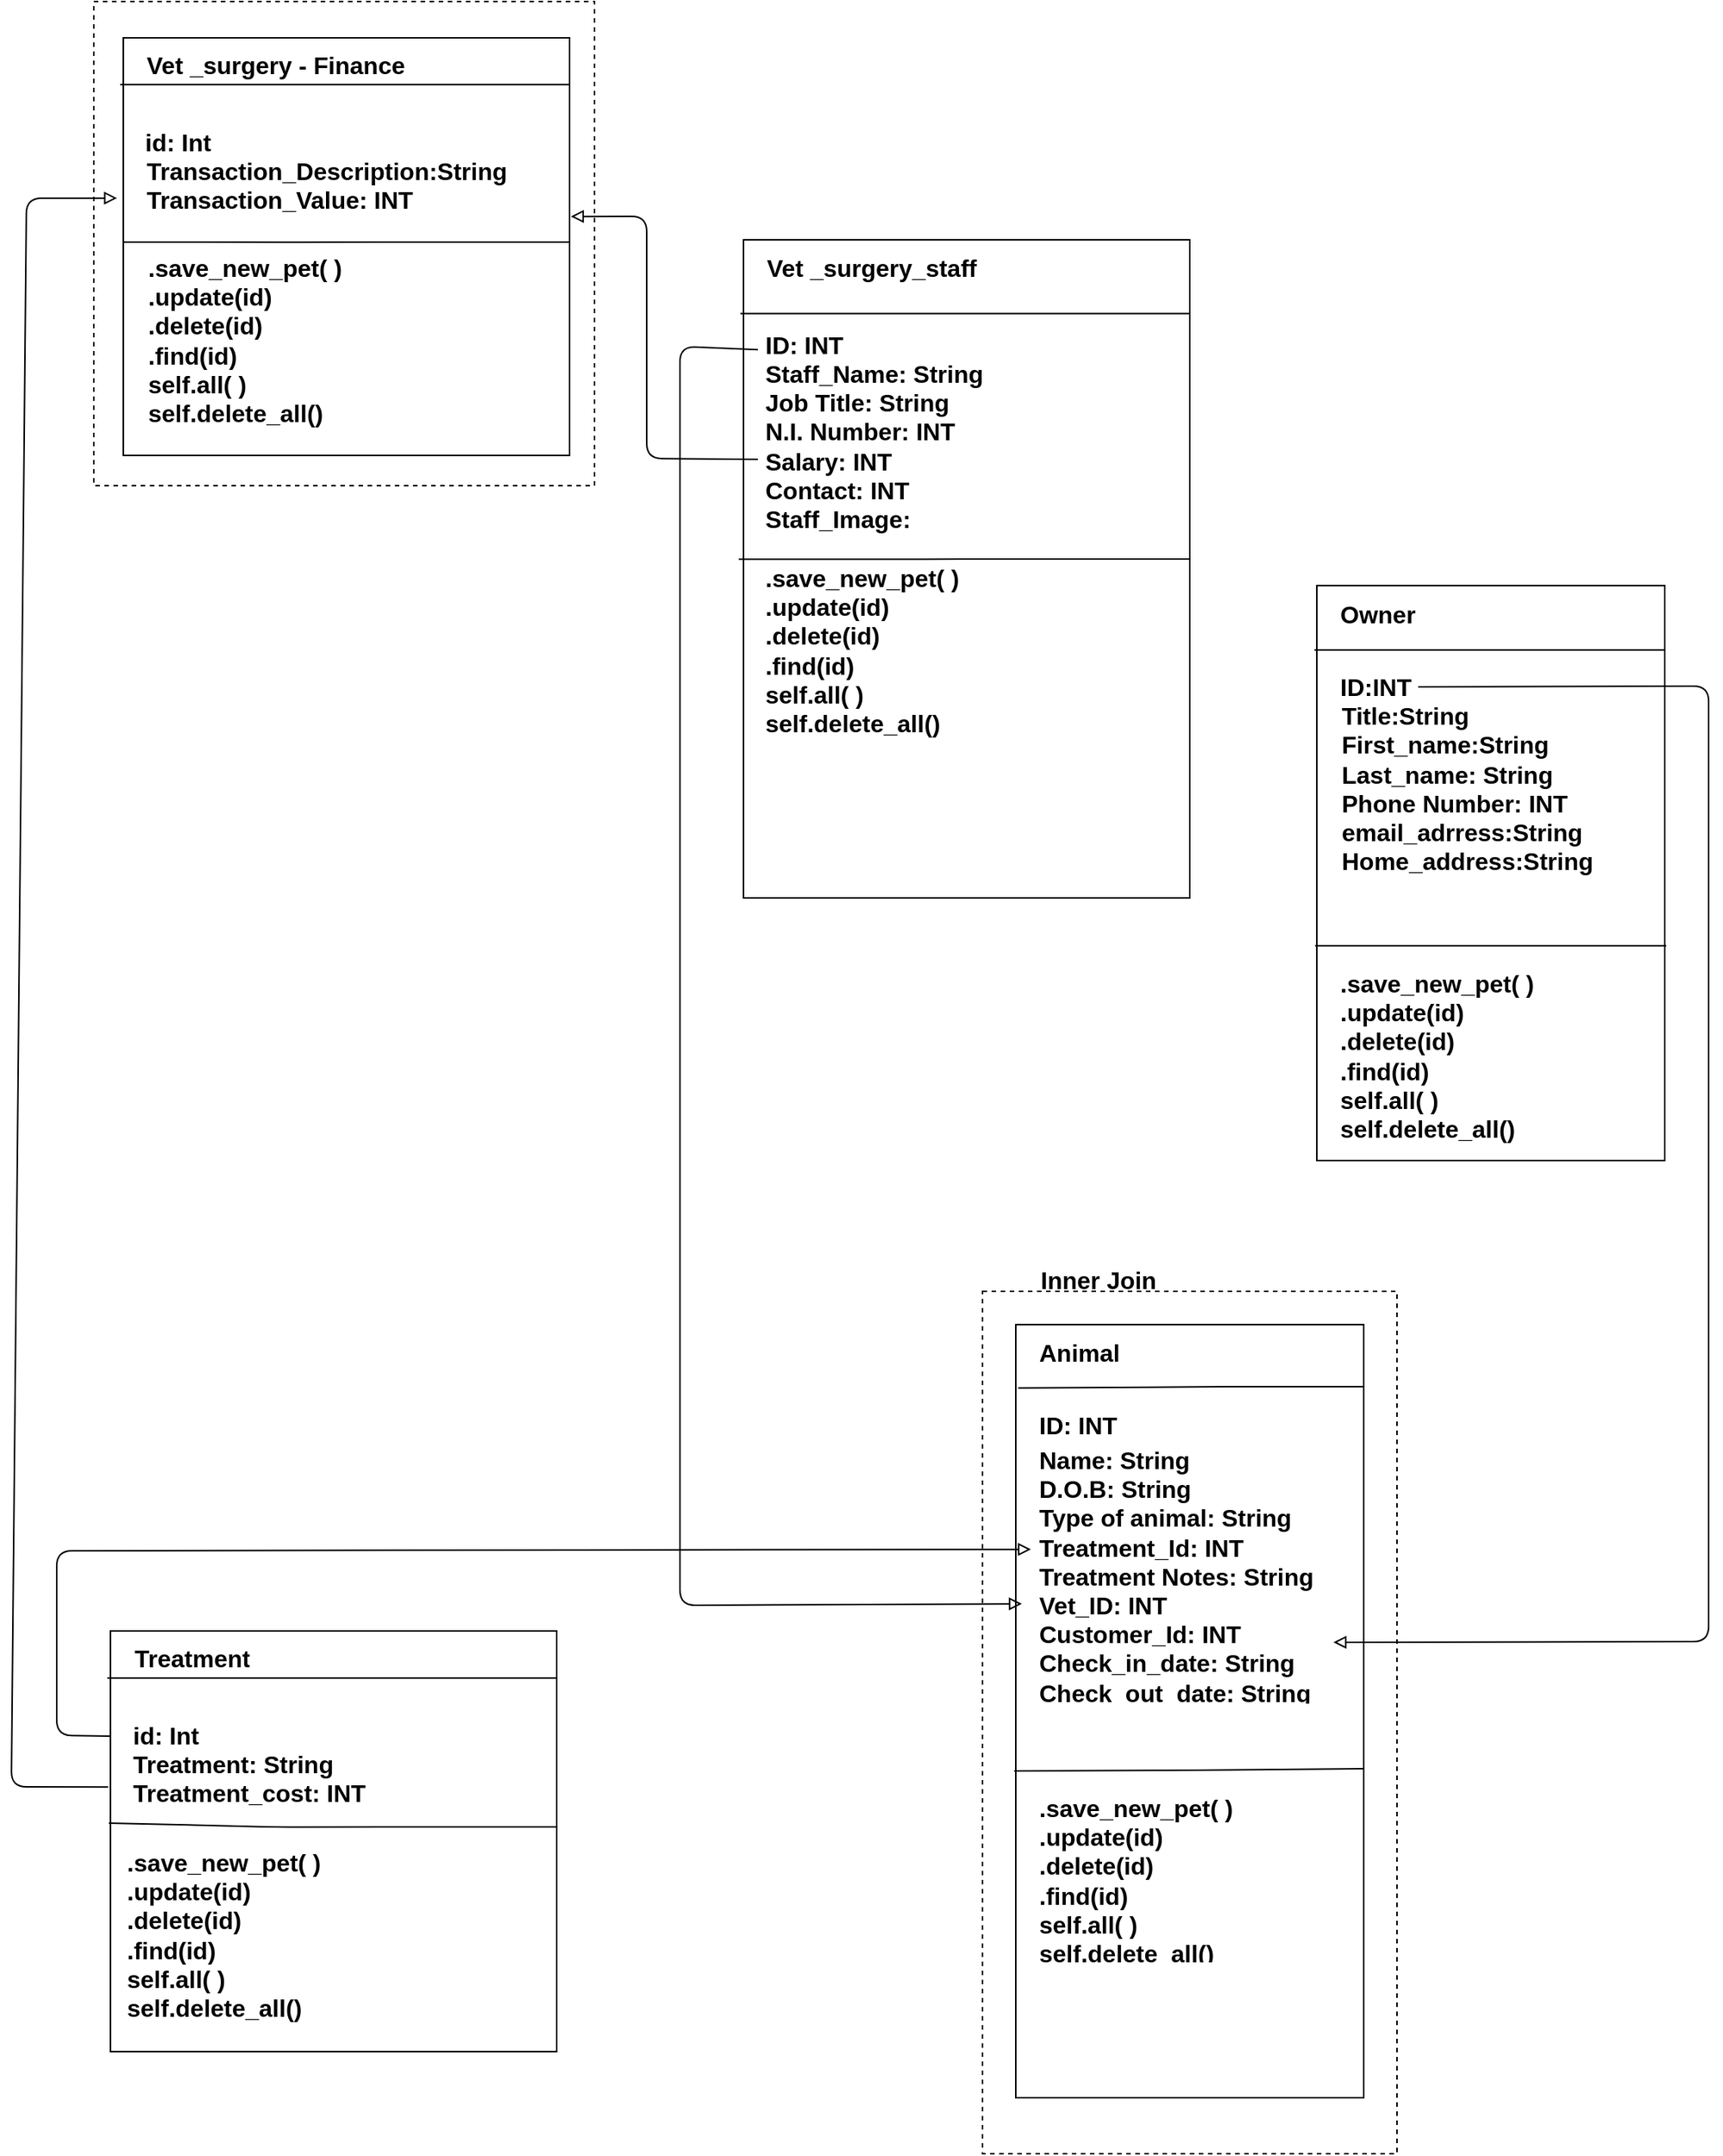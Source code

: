 <mxfile version="10.6.5" type="github"><diagram id="XCgUu8U2IO9fywOfpuGp" name="Page-1"><mxGraphModel dx="892" dy="664" grid="1" gridSize="10" guides="1" tooltips="1" connect="1" arrows="1" fold="1" page="1" pageScale="2" pageWidth="827" pageHeight="1169" math="0" shadow="0"><root><mxCell id="0"/><mxCell id="1" parent="0"/><mxCell id="_DHkSWLqKMgMGic8Y6Iu-29" value="" style="rounded=0;whiteSpace=wrap;html=1;fillColor=none;dashed=1;" parent="1" vertex="1"><mxGeometry x="907.5" y="1272.5" width="274" height="570" as="geometry"/></mxCell><mxCell id="_DHkSWLqKMgMGic8Y6Iu-2" value="" style="rounded=0;whiteSpace=wrap;html=1;fontSize=22;" parent="1" vertex="1"><mxGeometry x="929.5" y="1294.5" width="230" height="511" as="geometry"/></mxCell><mxCell id="_DHkSWLqKMgMGic8Y6Iu-3" value="&lt;b&gt;&lt;font style=&quot;font-size: 16px&quot;&gt;Animal&lt;/font&gt;&lt;/b&gt;" style="text;html=1;strokeColor=none;fillColor=none;spacing=5;spacingTop=-20;whiteSpace=wrap;overflow=hidden;rounded=0;fontSize=12;" parent="1" vertex="1"><mxGeometry x="939.5" y="1314.071" width="190" height="10" as="geometry"/></mxCell><mxCell id="_DHkSWLqKMgMGic8Y6Iu-4" value="&lt;font size=&quot;3&quot;&gt;&lt;b&gt;ID: INT&lt;br&gt;&lt;/b&gt;&lt;/font&gt;" style="text;html=1;strokeColor=none;fillColor=none;spacing=5;spacingTop=-20;whiteSpace=wrap;overflow=hidden;rounded=0;fontSize=12;" parent="1" vertex="1"><mxGeometry x="939.5" y="1362.071" width="190" height="10" as="geometry"/></mxCell><mxCell id="_DHkSWLqKMgMGic8Y6Iu-5" value="&lt;font size=&quot;3&quot;&gt;&lt;b&gt;Name: String&lt;br&gt;D.O.B: String&amp;nbsp;&lt;br&gt;Type of animal: String&lt;br&gt;Treatment_Id: INT&amp;nbsp;&lt;br&gt;Treatment Notes: String&lt;br&gt;Vet_ID: INT&lt;br&gt;Customer_Id: INT&lt;br&gt;Check_in_date: String&lt;br&gt;Check_out_date: String&lt;br&gt;&lt;br&gt;&lt;/b&gt;&lt;/font&gt;" style="text;html=1;strokeColor=none;fillColor=none;spacing=5;spacingTop=-20;whiteSpace=wrap;overflow=hidden;rounded=0;fontSize=12;" parent="1" vertex="1"><mxGeometry x="939.5" y="1384.5" width="200" height="160" as="geometry"/></mxCell><mxCell id="_DHkSWLqKMgMGic8Y6Iu-7" value="&lt;font size=&quot;3&quot;&gt;&lt;b&gt;.save_new_pet( )&amp;nbsp;&lt;br&gt;.update(id)&lt;br&gt;.delete(id)&amp;nbsp;&lt;br&gt;&lt;/b&gt;&lt;/font&gt;&lt;b&gt;&lt;font style=&quot;font-size: 16px&quot;&gt;.find(id)&amp;nbsp;&lt;/font&gt;&lt;/b&gt;&lt;font size=&quot;3&quot;&gt;&lt;b&gt;&lt;br&gt;self.all( )&lt;br&gt;self.delete_all()&lt;br&gt;&lt;br&gt;&lt;br&gt;&lt;/b&gt;&lt;/font&gt;" style="text;html=1;strokeColor=none;fillColor=none;spacing=5;spacingTop=-20;whiteSpace=wrap;overflow=hidden;rounded=0;fontSize=12;" parent="1" vertex="1"><mxGeometry x="939.5" y="1614.5" width="200" height="101" as="geometry"/></mxCell><mxCell id="_DHkSWLqKMgMGic8Y6Iu-10" value="" style="endArrow=none;html=1;fontSize=12;exitX=0.007;exitY=0.082;exitDx=0;exitDy=0;exitPerimeter=0;" parent="1" source="_DHkSWLqKMgMGic8Y6Iu-2" edge="1"><mxGeometry width="50" height="50" relative="1" as="geometry"><mxPoint x="929.5" y="1744.071" as="sourcePoint"/><mxPoint x="1159.5" y="1335.5" as="targetPoint"/><Array as="points"><mxPoint x="1078.5" y="1335.5"/></Array></mxGeometry></mxCell><mxCell id="_DHkSWLqKMgMGic8Y6Iu-11" value="" style="rounded=0;whiteSpace=wrap;html=1;fontSize=22;" parent="1" vertex="1"><mxGeometry x="749.5" y="577.5" width="295" height="435" as="geometry"/></mxCell><mxCell id="_DHkSWLqKMgMGic8Y6Iu-12" value="&lt;b&gt;&lt;font style=&quot;font-size: 16px&quot;&gt;Vet _surgery_staff&lt;/font&gt;&lt;/b&gt;" style="text;html=1;strokeColor=none;fillColor=none;spacing=5;spacingTop=-20;whiteSpace=wrap;overflow=hidden;rounded=0;fontSize=12;" parent="1" vertex="1"><mxGeometry x="760" y="596.571" width="190" height="10" as="geometry"/></mxCell><mxCell id="_DHkSWLqKMgMGic8Y6Iu-13" value="&lt;font size=&quot;3&quot;&gt;&lt;b&gt;ID: INT&amp;nbsp;&lt;br&gt;&lt;/b&gt;&lt;/font&gt;" style="text;html=1;strokeColor=none;fillColor=none;spacing=5;spacingTop=-20;whiteSpace=wrap;overflow=hidden;rounded=0;fontSize=12;" parent="1" vertex="1"><mxGeometry x="759" y="647.571" width="190" height="10" as="geometry"/></mxCell><mxCell id="_DHkSWLqKMgMGic8Y6Iu-14" value="&lt;font size=&quot;3&quot;&gt;&lt;b&gt;Staff_Name: String&lt;br&gt;Job&amp;nbsp;Title: String&amp;nbsp;&lt;br&gt;N.I. Number: INT&lt;br&gt;Salary: INT&amp;nbsp;&lt;br&gt;Contact: INT&lt;br&gt;Staff_Image:&amp;nbsp;&lt;br&gt;&lt;/b&gt;&lt;/font&gt;" style="text;html=1;strokeColor=none;fillColor=none;spacing=5;spacingTop=-20;whiteSpace=wrap;overflow=hidden;rounded=0;fontSize=12;" parent="1" vertex="1"><mxGeometry x="759" y="666.571" width="200" height="112" as="geometry"/></mxCell><mxCell id="_DHkSWLqKMgMGic8Y6Iu-15" value="&lt;font size=&quot;3&quot;&gt;&lt;b&gt;.save_new_pet( )&amp;nbsp;&lt;br&gt;.update(id)&lt;br&gt;.delete(id)&amp;nbsp;&lt;br&gt;&lt;/b&gt;&lt;/font&gt;&lt;b&gt;&lt;font style=&quot;font-size: 16px&quot;&gt;.find(id)&amp;nbsp;&lt;/font&gt;&lt;/b&gt;&lt;font size=&quot;3&quot;&gt;&lt;b&gt;&lt;br&gt;self.all( )&lt;br&gt;self.delete_all()&lt;br&gt;&lt;br&gt;&lt;/b&gt;&lt;/font&gt;" style="text;html=1;strokeColor=none;fillColor=none;spacing=5;spacingTop=-20;whiteSpace=wrap;overflow=hidden;rounded=0;fontSize=12;" parent="1" vertex="1"><mxGeometry x="759" y="801.5" width="284" height="155" as="geometry"/></mxCell><mxCell id="_DHkSWLqKMgMGic8Y6Iu-16" value="" style="endArrow=none;html=1;fontSize=12;exitX=-0.014;exitY=0.555;exitDx=0;exitDy=0;exitPerimeter=0;" parent="1" edge="1"><mxGeometry width="50" height="50" relative="1" as="geometry"><mxPoint x="746.357" y="788.571" as="sourcePoint"/><mxPoint x="1044.5" y="788.5" as="targetPoint"/><Array as="points"><mxPoint x="859" y="788.571"/></Array></mxGeometry></mxCell><mxCell id="_DHkSWLqKMgMGic8Y6Iu-17" value="" style="endArrow=none;html=1;fontSize=12;exitX=-0.007;exitY=0.112;exitDx=0;exitDy=0;exitPerimeter=0;entryX=0.999;entryY=0.112;entryDx=0;entryDy=0;entryPerimeter=0;" parent="1" source="_DHkSWLqKMgMGic8Y6Iu-11" target="_DHkSWLqKMgMGic8Y6Iu-11" edge="1"><mxGeometry width="50" height="50" relative="1" as="geometry"><mxPoint x="749" y="1026.571" as="sourcePoint"/><mxPoint x="799" y="976.571" as="targetPoint"/></mxGeometry></mxCell><mxCell id="_DHkSWLqKMgMGic8Y6Iu-19" value="" style="rounded=0;whiteSpace=wrap;html=1;fontSize=22;" parent="1" vertex="1"><mxGeometry x="1128.5" y="806.071" width="230" height="380" as="geometry"/></mxCell><mxCell id="_DHkSWLqKMgMGic8Y6Iu-20" value="&lt;b&gt;&lt;font style=&quot;font-size: 16px&quot;&gt;Owner&amp;nbsp;&lt;/font&gt;&lt;/b&gt;" style="text;html=1;strokeColor=none;fillColor=none;spacing=5;spacingTop=-20;whiteSpace=wrap;overflow=hidden;rounded=0;fontSize=12;" parent="1" vertex="1"><mxGeometry x="1138.5" y="826.071" width="190" height="10" as="geometry"/></mxCell><mxCell id="_DHkSWLqKMgMGic8Y6Iu-21" value="&lt;font size=&quot;3&quot;&gt;&lt;b&gt;ID:INT&lt;br&gt;&lt;/b&gt;&lt;/font&gt;" style="text;html=1;strokeColor=none;fillColor=none;spacing=5;spacingTop=-20;whiteSpace=wrap;overflow=hidden;rounded=0;fontSize=12;" parent="1" vertex="1"><mxGeometry x="1138.5" y="874.071" width="190" height="10" as="geometry"/></mxCell><mxCell id="_DHkSWLqKMgMGic8Y6Iu-22" value="&lt;font size=&quot;3&quot;&gt;&lt;b&gt;&lt;br&gt;Title:String&lt;br&gt;First_name:String&lt;br&gt;Last_name: String&lt;br&gt;Phone Number: INT&lt;br&gt;email_adrress:String&lt;br&gt;Home_address:String&lt;br&gt;&lt;/b&gt;&lt;/font&gt;" style="text;html=1;strokeColor=none;fillColor=none;spacing=5;spacingTop=-20;whiteSpace=wrap;overflow=hidden;rounded=0;fontSize=12;" parent="1" vertex="1"><mxGeometry x="1139.5" y="874" width="200" height="156" as="geometry"/></mxCell><mxCell id="_DHkSWLqKMgMGic8Y6Iu-23" value="&lt;font size=&quot;3&quot;&gt;&lt;b&gt;.save_new_pet( )&amp;nbsp;&lt;br&gt;.update(id)&lt;br&gt;.delete(id)&amp;nbsp;&lt;br&gt;&lt;/b&gt;&lt;/font&gt;&lt;b&gt;&lt;font style=&quot;font-size: 16px&quot;&gt;.find(id)&amp;nbsp;&lt;/font&gt;&lt;/b&gt;&lt;font size=&quot;3&quot;&gt;&lt;b&gt;&lt;br&gt;self.all( )&lt;br&gt;self.delete_all()&lt;br&gt;&lt;br&gt;&lt;br&gt;&lt;/b&gt;&lt;/font&gt;" style="text;html=1;strokeColor=none;fillColor=none;spacing=5;spacingTop=-20;whiteSpace=wrap;overflow=hidden;rounded=0;fontSize=12;" parent="1" vertex="1"><mxGeometry x="1138.5" y="1070.071" width="200" height="112" as="geometry"/></mxCell><mxCell id="_DHkSWLqKMgMGic8Y6Iu-24" value="" style="endArrow=none;html=1;fontSize=12;exitX=-0.007;exitY=0.616;exitDx=0;exitDy=0;exitPerimeter=0;" parent="1" edge="1"><mxGeometry width="50" height="50" relative="1" as="geometry"><mxPoint x="1127.357" y="1044.071" as="sourcePoint"/><mxPoint x="1359.5" y="1044.071" as="targetPoint"/><Array as="points"><mxPoint x="1238.5" y="1044.071"/></Array></mxGeometry></mxCell><mxCell id="_DHkSWLqKMgMGic8Y6Iu-25" value="" style="endArrow=none;html=1;fontSize=12;exitX=-0.007;exitY=0.112;exitDx=0;exitDy=0;exitPerimeter=0;entryX=0.999;entryY=0.112;entryDx=0;entryDy=0;entryPerimeter=0;" parent="1" source="_DHkSWLqKMgMGic8Y6Iu-19" target="_DHkSWLqKMgMGic8Y6Iu-19" edge="1"><mxGeometry width="50" height="50" relative="1" as="geometry"><mxPoint x="1128.5" y="1256.071" as="sourcePoint"/><mxPoint x="1178.5" y="1206.071" as="targetPoint"/></mxGeometry></mxCell><mxCell id="_DHkSWLqKMgMGic8Y6Iu-28" value="&lt;b&gt;&lt;font style=&quot;font-size: 16px&quot;&gt;Inner Join&lt;/font&gt;&lt;/b&gt;" style="text;html=1;strokeColor=none;fillColor=none;spacing=5;spacingTop=-20;whiteSpace=wrap;overflow=hidden;rounded=0;fontSize=12;" parent="1" vertex="1"><mxGeometry x="941" y="1265.571" width="190" height="10" as="geometry"/></mxCell><mxCell id="_DHkSWLqKMgMGic8Y6Iu-9" value="" style="endArrow=none;html=1;fontSize=12;entryX=1.001;entryY=0.41;entryDx=0;entryDy=0;entryPerimeter=0;" parent="1" edge="1"><mxGeometry width="50" height="50" relative="1" as="geometry"><mxPoint x="928.5" y="1589.5" as="sourcePoint"/><mxPoint x="1159.5" y="1588" as="targetPoint"/><Array as="points"><mxPoint x="1039.5" y="1589.071"/></Array></mxGeometry></mxCell><mxCell id="_DHkSWLqKMgMGic8Y6Iu-30" value="" style="endArrow=block;html=1;fontSize=12;entryX=-0.03;entryY=0.591;entryDx=0;entryDy=0;exitX=0;exitY=0.25;exitDx=0;exitDy=0;entryPerimeter=0;startArrow=none;startFill=0;endFill=0;" parent="1" source="_DHkSWLqKMgMGic8Y6Iu-13" target="_DHkSWLqKMgMGic8Y6Iu-5" edge="1"><mxGeometry width="50" height="50" relative="1" as="geometry"><mxPoint x="697.5" y="1066.929" as="sourcePoint"/><mxPoint x="777.5" y="1865.5" as="targetPoint"/><Array as="points"><mxPoint x="707.5" y="648"/><mxPoint x="707.5" y="1480"/></Array></mxGeometry></mxCell><mxCell id="_DHkSWLqKMgMGic8Y6Iu-31" value="" style="endArrow=block;html=1;fontSize=12;entryX=1;entryY=0.75;entryDx=0;entryDy=0;endFill=0;" parent="1" target="_DHkSWLqKMgMGic8Y6Iu-5" edge="1"><mxGeometry width="50" height="50" relative="1" as="geometry"><mxPoint x="1195.5" y="873" as="sourcePoint"/><mxPoint x="1157.5" y="1480.5" as="targetPoint"/><Array as="points"><mxPoint x="1387.5" y="872.5"/><mxPoint x="1387.5" y="1504"/></Array></mxGeometry></mxCell><mxCell id="_DHkSWLqKMgMGic8Y6Iu-47" value="" style="rounded=0;whiteSpace=wrap;html=1;fontSize=22;" parent="1" vertex="1"><mxGeometry x="339.5" y="444" width="295" height="276" as="geometry"/></mxCell><mxCell id="_DHkSWLqKMgMGic8Y6Iu-48" value="&lt;b&gt;&lt;font&gt;&lt;font size=&quot;3&quot;&gt;Vet _surgery - Finance&lt;/font&gt;&lt;/font&gt;&lt;/b&gt;" style="text;html=1;strokeColor=none;fillColor=none;spacing=5;spacingTop=-20;whiteSpace=wrap;overflow=hidden;rounded=0;fontSize=12;" parent="1" vertex="1"><mxGeometry x="349.5" y="463" width="258" height="10" as="geometry"/></mxCell><mxCell id="_DHkSWLqKMgMGic8Y6Iu-49" value="&lt;font size=&quot;3&quot;&gt;&lt;b&gt;id: Int&lt;br&gt;Name: String&lt;br&gt;&lt;/b&gt;&lt;/font&gt;" style="text;html=1;strokeColor=none;fillColor=none;spacing=5;spacingTop=-20;whiteSpace=wrap;overflow=hidden;rounded=0;fontSize=12;" parent="1" vertex="1"><mxGeometry x="349" y="514.071" width="190" height="10" as="geometry"/></mxCell><mxCell id="_DHkSWLqKMgMGic8Y6Iu-50" value="&lt;font size=&quot;3&quot;&gt;&lt;b&gt;Transaction_Description:String&lt;br&gt;Transaction_Value: INT&lt;br&gt;&lt;/b&gt;&lt;/font&gt;" style="text;html=1;strokeColor=none;fillColor=none;spacing=5;spacingTop=-20;whiteSpace=wrap;overflow=hidden;rounded=0;fontSize=12;" parent="1" vertex="1"><mxGeometry x="349.5" y="533" width="267" height="112" as="geometry"/></mxCell><mxCell id="_DHkSWLqKMgMGic8Y6Iu-51" value="&lt;font size=&quot;3&quot;&gt;&lt;b&gt;.save_new_pet( )&amp;nbsp;&lt;br&gt;.update(id)&lt;br&gt;.delete(id)&amp;nbsp;&lt;br&gt;&lt;/b&gt;&lt;/font&gt;&lt;b&gt;&lt;font style=&quot;font-size: 16px&quot;&gt;.find(id)&amp;nbsp;&lt;/font&gt;&lt;/b&gt;&lt;font size=&quot;3&quot;&gt;&lt;b&gt;&lt;br&gt;self.all( )&lt;br&gt;self.delete_all()&lt;br&gt;&lt;br&gt;&lt;/b&gt;&lt;/font&gt;" style="text;html=1;strokeColor=none;fillColor=none;spacing=5;spacingTop=-20;whiteSpace=wrap;overflow=hidden;rounded=0;fontSize=12;" parent="1" vertex="1"><mxGeometry x="350.5" y="596.5" width="284" height="155" as="geometry"/></mxCell><mxCell id="_DHkSWLqKMgMGic8Y6Iu-52" value="" style="endArrow=none;html=1;fontSize=12;" parent="1" edge="1"><mxGeometry width="50" height="50" relative="1" as="geometry"><mxPoint x="340" y="579" as="sourcePoint"/><mxPoint x="634.5" y="579" as="targetPoint"/><Array as="points"><mxPoint x="449" y="579.071"/></Array></mxGeometry></mxCell><mxCell id="_DHkSWLqKMgMGic8Y6Iu-53" value="" style="endArrow=none;html=1;fontSize=12;exitX=-0.007;exitY=0.112;exitDx=0;exitDy=0;exitPerimeter=0;entryX=0.999;entryY=0.112;entryDx=0;entryDy=0;entryPerimeter=0;" parent="1" source="_DHkSWLqKMgMGic8Y6Iu-47" target="_DHkSWLqKMgMGic8Y6Iu-47" edge="1"><mxGeometry width="50" height="50" relative="1" as="geometry"><mxPoint x="339" y="893.071" as="sourcePoint"/><mxPoint x="389" y="843.071" as="targetPoint"/></mxGeometry></mxCell><mxCell id="_DHkSWLqKMgMGic8Y6Iu-61" value="" style="rounded=0;whiteSpace=wrap;html=1;fontSize=22;" parent="1" vertex="1"><mxGeometry x="331" y="1497" width="295" height="278" as="geometry"/></mxCell><mxCell id="_DHkSWLqKMgMGic8Y6Iu-62" value="&lt;font size=&quot;3&quot;&gt;&lt;b&gt;Treatment&lt;/b&gt;&lt;/font&gt;" style="text;html=1;strokeColor=none;fillColor=none;spacing=5;spacingTop=-20;whiteSpace=wrap;overflow=hidden;rounded=0;fontSize=12;" parent="1" vertex="1"><mxGeometry x="341.5" y="1515.571" width="190" height="10" as="geometry"/></mxCell><mxCell id="_DHkSWLqKMgMGic8Y6Iu-63" value="&lt;font size=&quot;3&quot;&gt;&lt;b&gt;id: Int&lt;br&gt;Name: String&lt;br&gt;&lt;/b&gt;&lt;/font&gt;" style="text;html=1;strokeColor=none;fillColor=none;spacing=5;spacingTop=-20;whiteSpace=wrap;overflow=hidden;rounded=0;fontSize=12;" parent="1" vertex="1"><mxGeometry x="340.5" y="1566.571" width="190" height="10" as="geometry"/></mxCell><mxCell id="_DHkSWLqKMgMGic8Y6Iu-64" value="&lt;font size=&quot;3&quot;&gt;&lt;b&gt;Treatment: String&lt;br&gt;Treatment_cost: INT&lt;br&gt;&lt;/b&gt;&lt;/font&gt;" style="text;html=1;strokeColor=none;fillColor=none;spacing=5;spacingTop=-20;whiteSpace=wrap;overflow=hidden;rounded=0;fontSize=12;" parent="1" vertex="1"><mxGeometry x="340.5" y="1585.571" width="200" height="112" as="geometry"/></mxCell><mxCell id="_DHkSWLqKMgMGic8Y6Iu-65" value="&lt;font size=&quot;3&quot;&gt;&lt;b&gt;.save_new_pet( )&amp;nbsp;&lt;br&gt;.update(id)&lt;br&gt;.delete(id)&amp;nbsp;&lt;br&gt;&lt;/b&gt;&lt;/font&gt;&lt;b&gt;&lt;font style=&quot;font-size: 16px&quot;&gt;.find(id)&amp;nbsp;&lt;/font&gt;&lt;/b&gt;&lt;font size=&quot;3&quot;&gt;&lt;b&gt;&lt;br&gt;self.all( )&lt;br&gt;self.delete_all()&lt;br&gt;&lt;br&gt;&lt;/b&gt;&lt;/font&gt;" style="text;html=1;strokeColor=none;fillColor=none;spacing=5;spacingTop=-20;whiteSpace=wrap;overflow=hidden;rounded=0;fontSize=12;" parent="1" vertex="1"><mxGeometry x="336.5" y="1650.5" width="284" height="155" as="geometry"/></mxCell><mxCell id="_DHkSWLqKMgMGic8Y6Iu-66" value="" style="endArrow=none;html=1;fontSize=12;" parent="1" edge="1"><mxGeometry width="50" height="50" relative="1" as="geometry"><mxPoint x="330" y="1624" as="sourcePoint"/><mxPoint x="626" y="1626.5" as="targetPoint"/><Array as="points"><mxPoint x="440.5" y="1626.571"/></Array></mxGeometry></mxCell><mxCell id="_DHkSWLqKMgMGic8Y6Iu-67" value="" style="endArrow=none;html=1;fontSize=12;exitX=-0.007;exitY=0.112;exitDx=0;exitDy=0;exitPerimeter=0;entryX=0.999;entryY=0.112;entryDx=0;entryDy=0;entryPerimeter=0;" parent="1" source="_DHkSWLqKMgMGic8Y6Iu-61" target="_DHkSWLqKMgMGic8Y6Iu-61" edge="1"><mxGeometry width="50" height="50" relative="1" as="geometry"><mxPoint x="330.5" y="1945.571" as="sourcePoint"/><mxPoint x="380.5" y="1895.571" as="targetPoint"/></mxGeometry></mxCell><mxCell id="_DHkSWLqKMgMGic8Y6Iu-68" value="" style="endArrow=none;html=1;fontSize=12;exitX=0;exitY=0.366;exitDx=0;exitDy=0;exitPerimeter=0;entryX=0;entryY=0.25;entryDx=0;entryDy=0;endFill=0;startArrow=block;startFill=0;" parent="1" source="_DHkSWLqKMgMGic8Y6Iu-5" target="_DHkSWLqKMgMGic8Y6Iu-61" edge="1"><mxGeometry width="50" height="50" relative="1" as="geometry"><mxPoint x="325.5" y="1910" as="sourcePoint"/><mxPoint x="325.5" y="1550" as="targetPoint"/><Array as="points"><mxPoint x="295.5" y="1444"/><mxPoint x="295.5" y="1566"/></Array></mxGeometry></mxCell><mxCell id="_DHkSWLqKMgMGic8Y6Iu-76" value="" style="endArrow=none;html=1;fontSize=12;entryX=-0.005;entryY=0.371;entryDx=0;entryDy=0;entryPerimeter=0;exitX=-0.014;exitY=0.384;exitDx=0;exitDy=0;exitPerimeter=0;startArrow=block;startFill=0;" parent="1" source="_DHkSWLqKMgMGic8Y6Iu-47" target="_DHkSWLqKMgMGic8Y6Iu-61" edge="1"><mxGeometry width="50" height="50" relative="1" as="geometry"><mxPoint x="295.5" y="1910" as="sourcePoint"/><mxPoint x="345.5" y="1860" as="targetPoint"/><Array as="points"><mxPoint x="275.5" y="550"/><mxPoint x="265.5" y="1600"/></Array></mxGeometry></mxCell><mxCell id="_DHkSWLqKMgMGic8Y6Iu-77" value="" style="endArrow=none;html=1;fontSize=12;entryX=0;entryY=0.5;entryDx=0;entryDy=0;exitX=1.003;exitY=0.428;exitDx=0;exitDy=0;exitPerimeter=0;startArrow=block;startFill=0;" parent="1" source="_DHkSWLqKMgMGic8Y6Iu-47" target="_DHkSWLqKMgMGic8Y6Iu-14" edge="1"><mxGeometry width="50" height="50" relative="1" as="geometry"><mxPoint x="355.5" y="850" as="sourcePoint"/><mxPoint x="515.5" y="970" as="targetPoint"/><Array as="points"><mxPoint x="685.5" y="562"/><mxPoint x="685.5" y="722"/></Array></mxGeometry></mxCell><mxCell id="_DHkSWLqKMgMGic8Y6Iu-79" value="" style="rounded=0;whiteSpace=wrap;html=1;fillColor=none;dashed=1;" parent="1" vertex="1"><mxGeometry x="320" y="420" width="331" height="320" as="geometry"/></mxCell></root></mxGraphModel></diagram></mxfile>